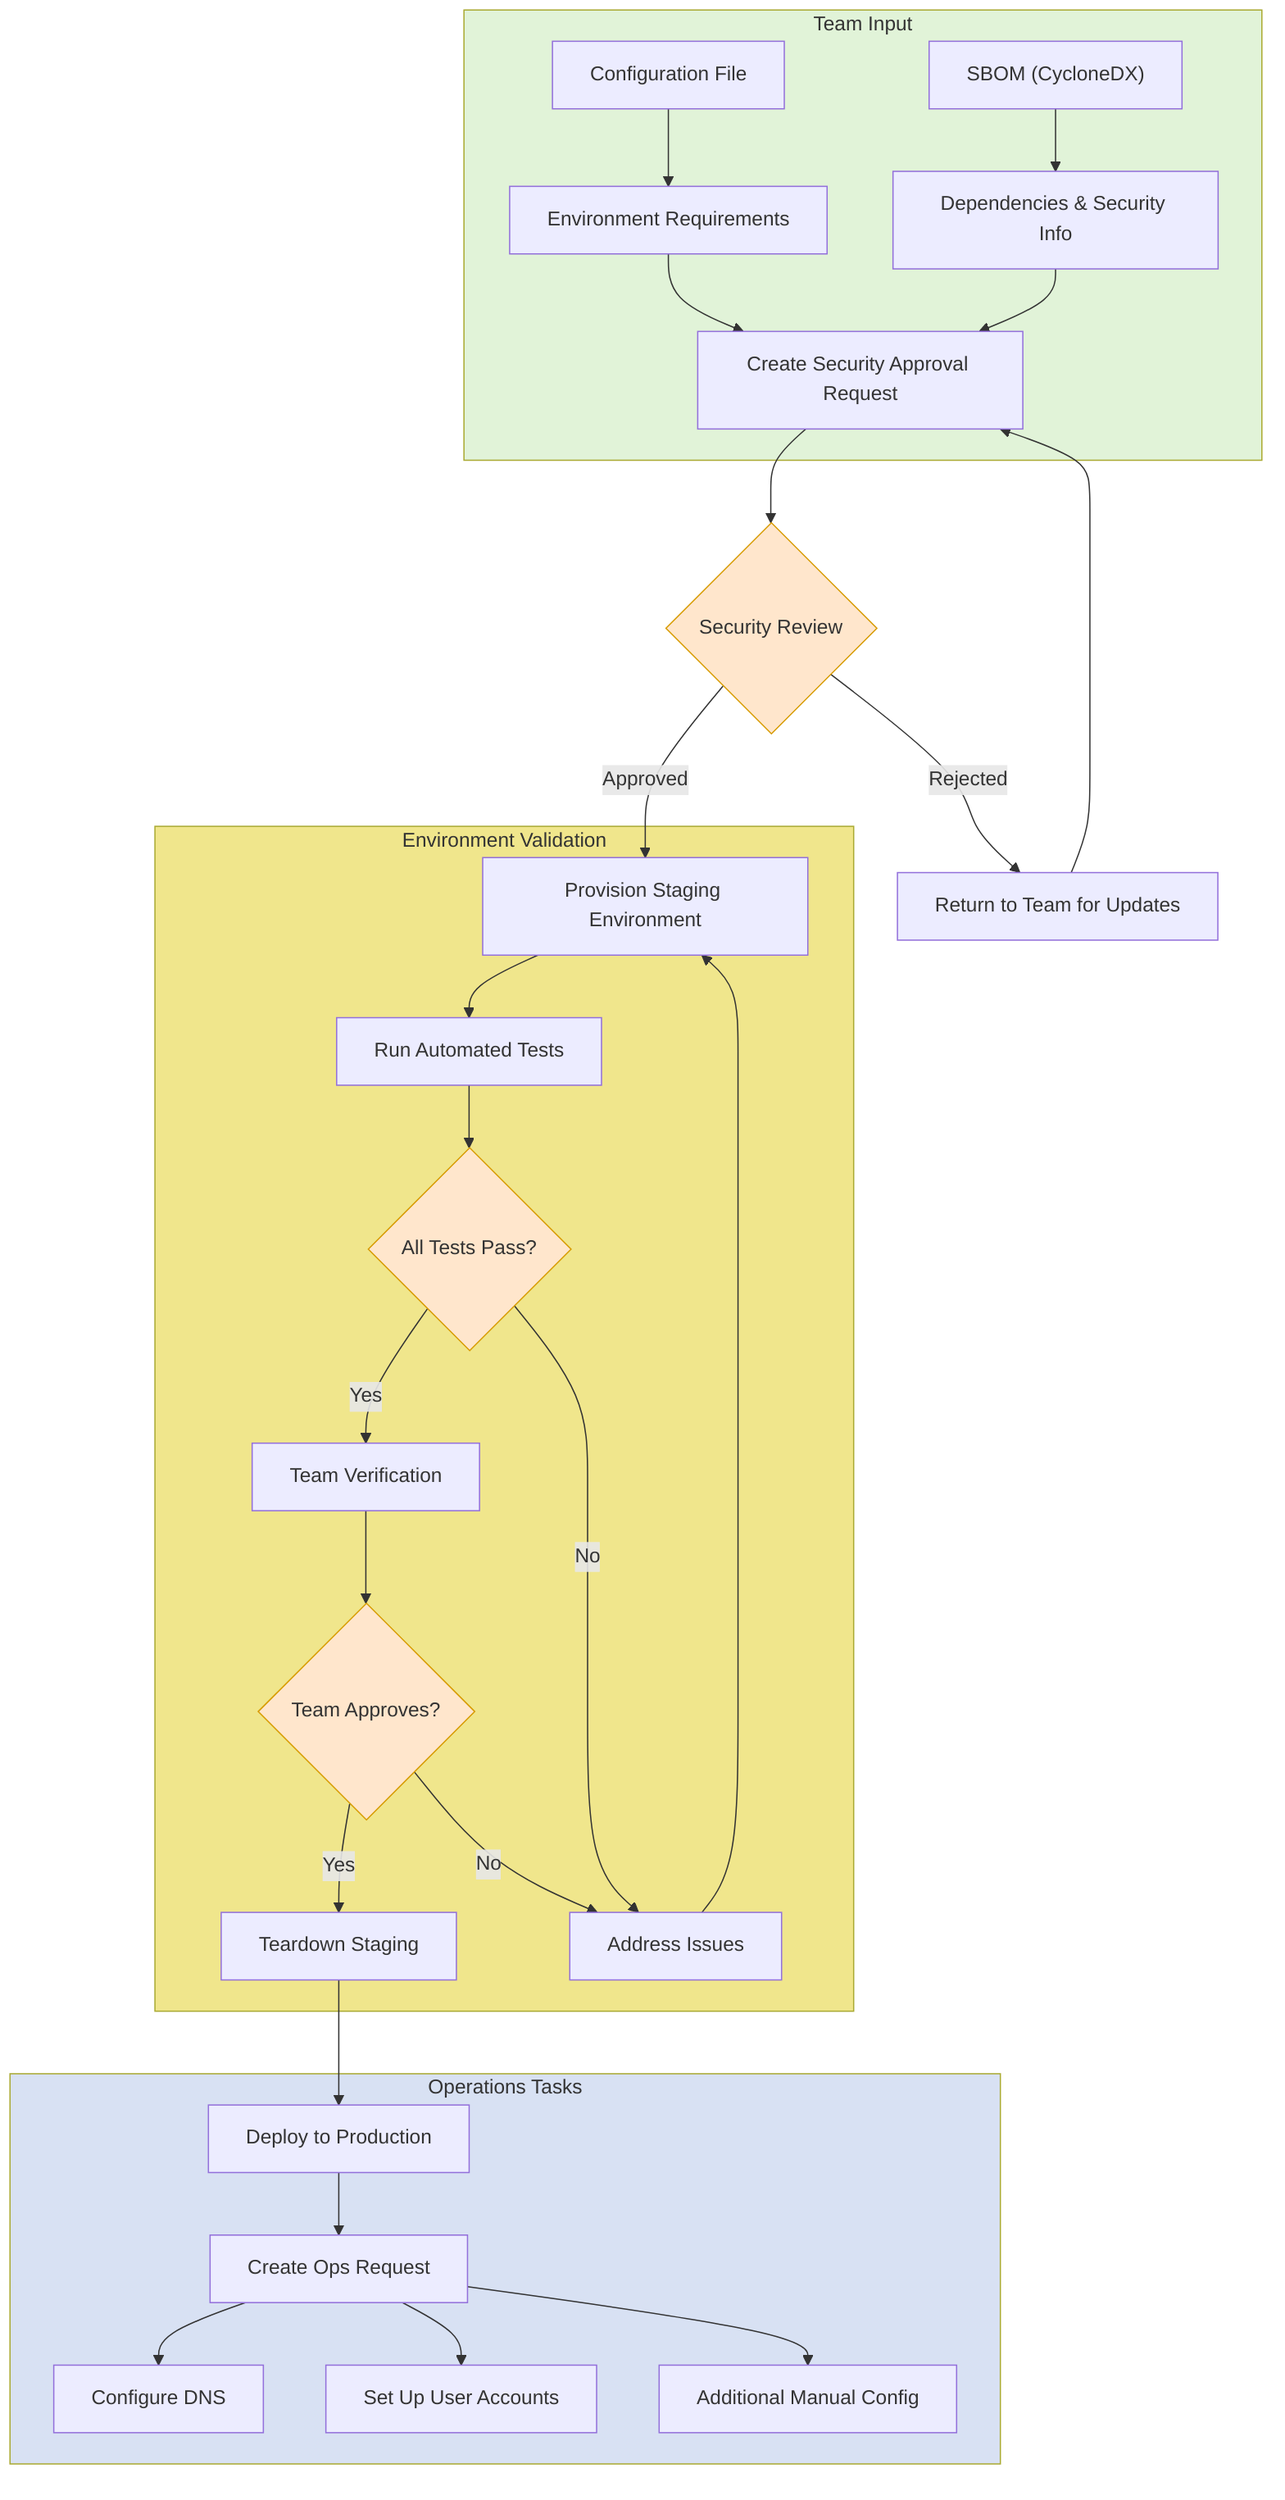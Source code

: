 flowchart TD
    subgraph Input ["Team Input"]
        A1["Configuration File"] --> A2["Environment Requirements"]
        A3["SBOM (CycloneDX)"] --> A4["Dependencies & Security Info"]
        A2 --> B1
        A4 --> B1
    end

    B1["Create Security Approval Request"] --> C1{"Security Review"}
    
    C1 -->|Approved| D1["Provision Staging Environment"]
    C1 -->|Rejected| R1["Return to Team for Updates"]
    R1 --> B1

    D1 --> E1["Run Automated Tests"]
    
    subgraph Validation ["Environment Validation"]
        E1 --> F1{"All Tests Pass?"}
        F1 -->|Yes| G1["Team Verification"]
        F1 -->|No| H1["Address Issues"]
        H1 --> D1
        
        G1 --> I1{"Team Approves?"}
        I1 -->|Yes| J1["Teardown Staging"]
        I1 -->|No| H1
    end
    
    J1 --> K1["Deploy to Production"]
    
    subgraph Ops ["Operations Tasks"]
        K1 --> L1["Create Ops Request"]
        L1 --> M1["Configure DNS"]
        L1 --> M2["Set Up User Accounts"]
        L1 --> M3["Additional Manual Config"]
    end

    style Input fill:#e1f3d8
    style Validation fill:#f0e68c
    style Ops fill:#d8e1f3
    
    classDef decision fill:#ffe6cc,stroke:#d79b00
    class C1,F1,I1 decision